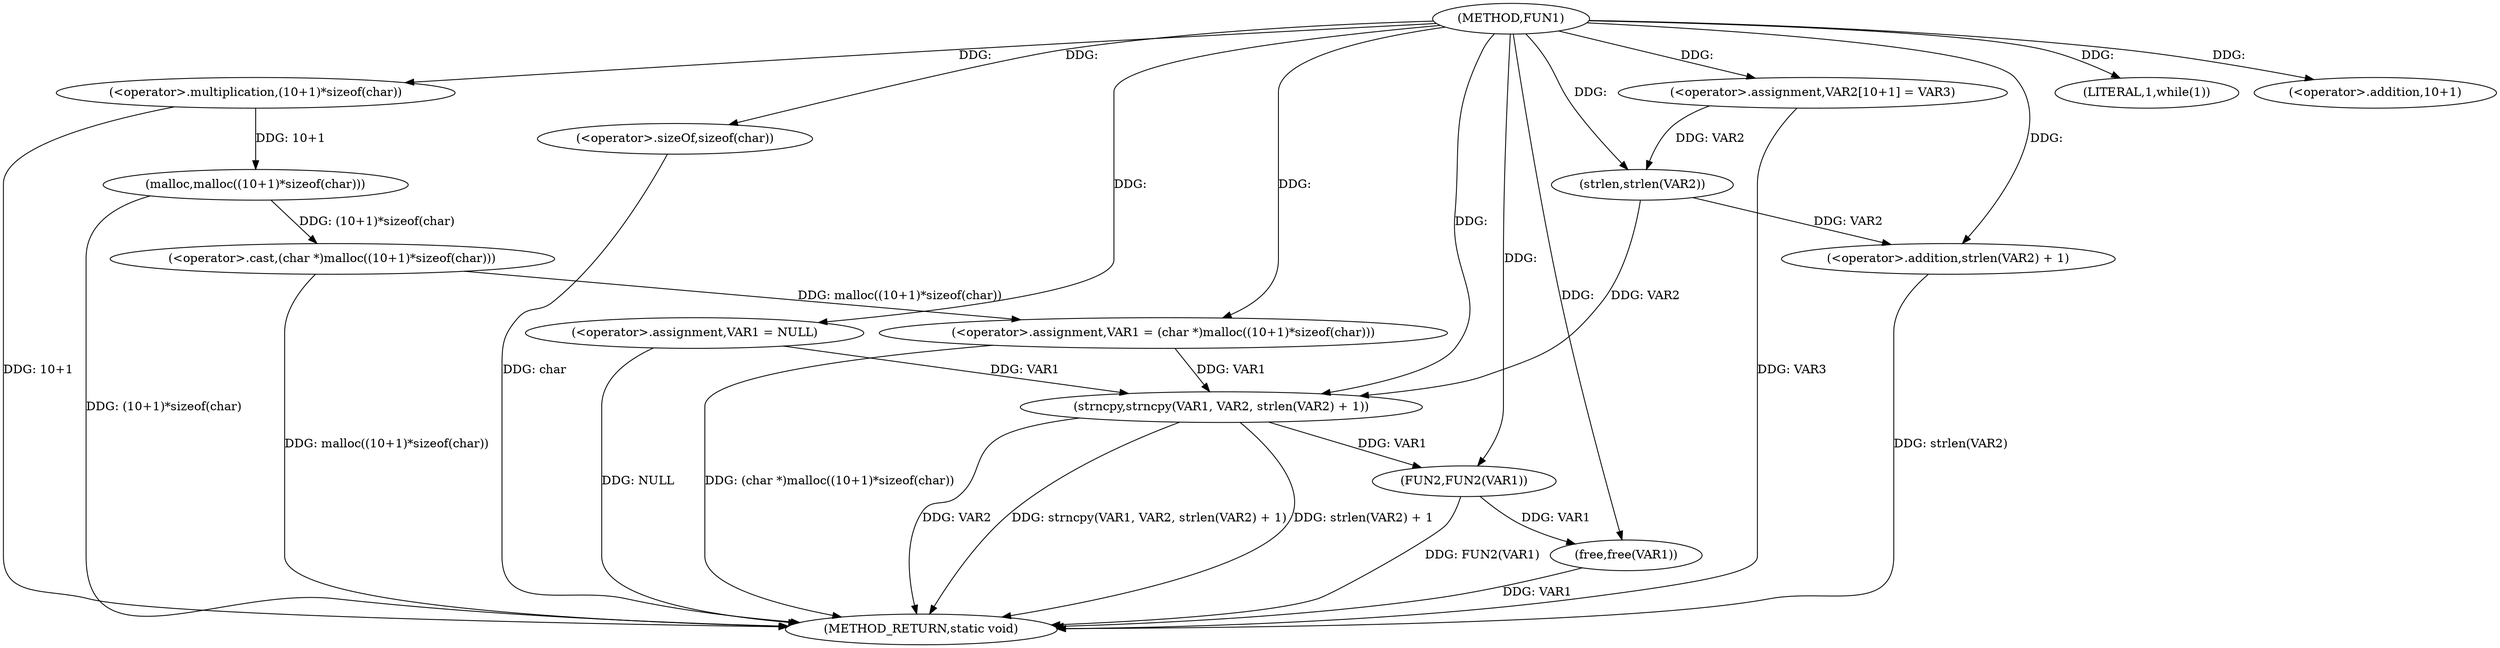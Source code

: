 digraph FUN1 {  
"1000100" [label = "(METHOD,FUN1)" ]
"1000137" [label = "(METHOD_RETURN,static void)" ]
"1000103" [label = "(<operator>.assignment,VAR1 = NULL)" ]
"1000107" [label = "(LITERAL,1,while(1))" ]
"1000109" [label = "(<operator>.assignment,VAR1 = (char *)malloc((10+1)*sizeof(char)))" ]
"1000111" [label = "(<operator>.cast,(char *)malloc((10+1)*sizeof(char)))" ]
"1000113" [label = "(malloc,malloc((10+1)*sizeof(char)))" ]
"1000114" [label = "(<operator>.multiplication,(10+1)*sizeof(char))" ]
"1000115" [label = "(<operator>.addition,10+1)" ]
"1000118" [label = "(<operator>.sizeOf,sizeof(char))" ]
"1000123" [label = "(<operator>.assignment,VAR2[10+1] = VAR3)" ]
"1000126" [label = "(strncpy,strncpy(VAR1, VAR2, strlen(VAR2) + 1))" ]
"1000129" [label = "(<operator>.addition,strlen(VAR2) + 1)" ]
"1000130" [label = "(strlen,strlen(VAR2))" ]
"1000133" [label = "(FUN2,FUN2(VAR1))" ]
"1000135" [label = "(free,free(VAR1))" ]
  "1000123" -> "1000137"  [ label = "DDG: VAR3"] 
  "1000103" -> "1000137"  [ label = "DDG: NULL"] 
  "1000113" -> "1000137"  [ label = "DDG: (10+1)*sizeof(char)"] 
  "1000114" -> "1000137"  [ label = "DDG: 10+1"] 
  "1000133" -> "1000137"  [ label = "DDG: FUN2(VAR1)"] 
  "1000135" -> "1000137"  [ label = "DDG: VAR1"] 
  "1000126" -> "1000137"  [ label = "DDG: VAR2"] 
  "1000118" -> "1000137"  [ label = "DDG: char"] 
  "1000109" -> "1000137"  [ label = "DDG: (char *)malloc((10+1)*sizeof(char))"] 
  "1000129" -> "1000137"  [ label = "DDG: strlen(VAR2)"] 
  "1000126" -> "1000137"  [ label = "DDG: strncpy(VAR1, VAR2, strlen(VAR2) + 1)"] 
  "1000126" -> "1000137"  [ label = "DDG: strlen(VAR2) + 1"] 
  "1000111" -> "1000137"  [ label = "DDG: malloc((10+1)*sizeof(char))"] 
  "1000100" -> "1000103"  [ label = "DDG: "] 
  "1000100" -> "1000107"  [ label = "DDG: "] 
  "1000111" -> "1000109"  [ label = "DDG: malloc((10+1)*sizeof(char))"] 
  "1000100" -> "1000109"  [ label = "DDG: "] 
  "1000113" -> "1000111"  [ label = "DDG: (10+1)*sizeof(char)"] 
  "1000114" -> "1000113"  [ label = "DDG: 10+1"] 
  "1000100" -> "1000114"  [ label = "DDG: "] 
  "1000100" -> "1000115"  [ label = "DDG: "] 
  "1000100" -> "1000118"  [ label = "DDG: "] 
  "1000100" -> "1000123"  [ label = "DDG: "] 
  "1000103" -> "1000126"  [ label = "DDG: VAR1"] 
  "1000109" -> "1000126"  [ label = "DDG: VAR1"] 
  "1000100" -> "1000126"  [ label = "DDG: "] 
  "1000130" -> "1000126"  [ label = "DDG: VAR2"] 
  "1000130" -> "1000129"  [ label = "DDG: VAR2"] 
  "1000123" -> "1000130"  [ label = "DDG: VAR2"] 
  "1000100" -> "1000130"  [ label = "DDG: "] 
  "1000100" -> "1000129"  [ label = "DDG: "] 
  "1000126" -> "1000133"  [ label = "DDG: VAR1"] 
  "1000100" -> "1000133"  [ label = "DDG: "] 
  "1000133" -> "1000135"  [ label = "DDG: VAR1"] 
  "1000100" -> "1000135"  [ label = "DDG: "] 
}
